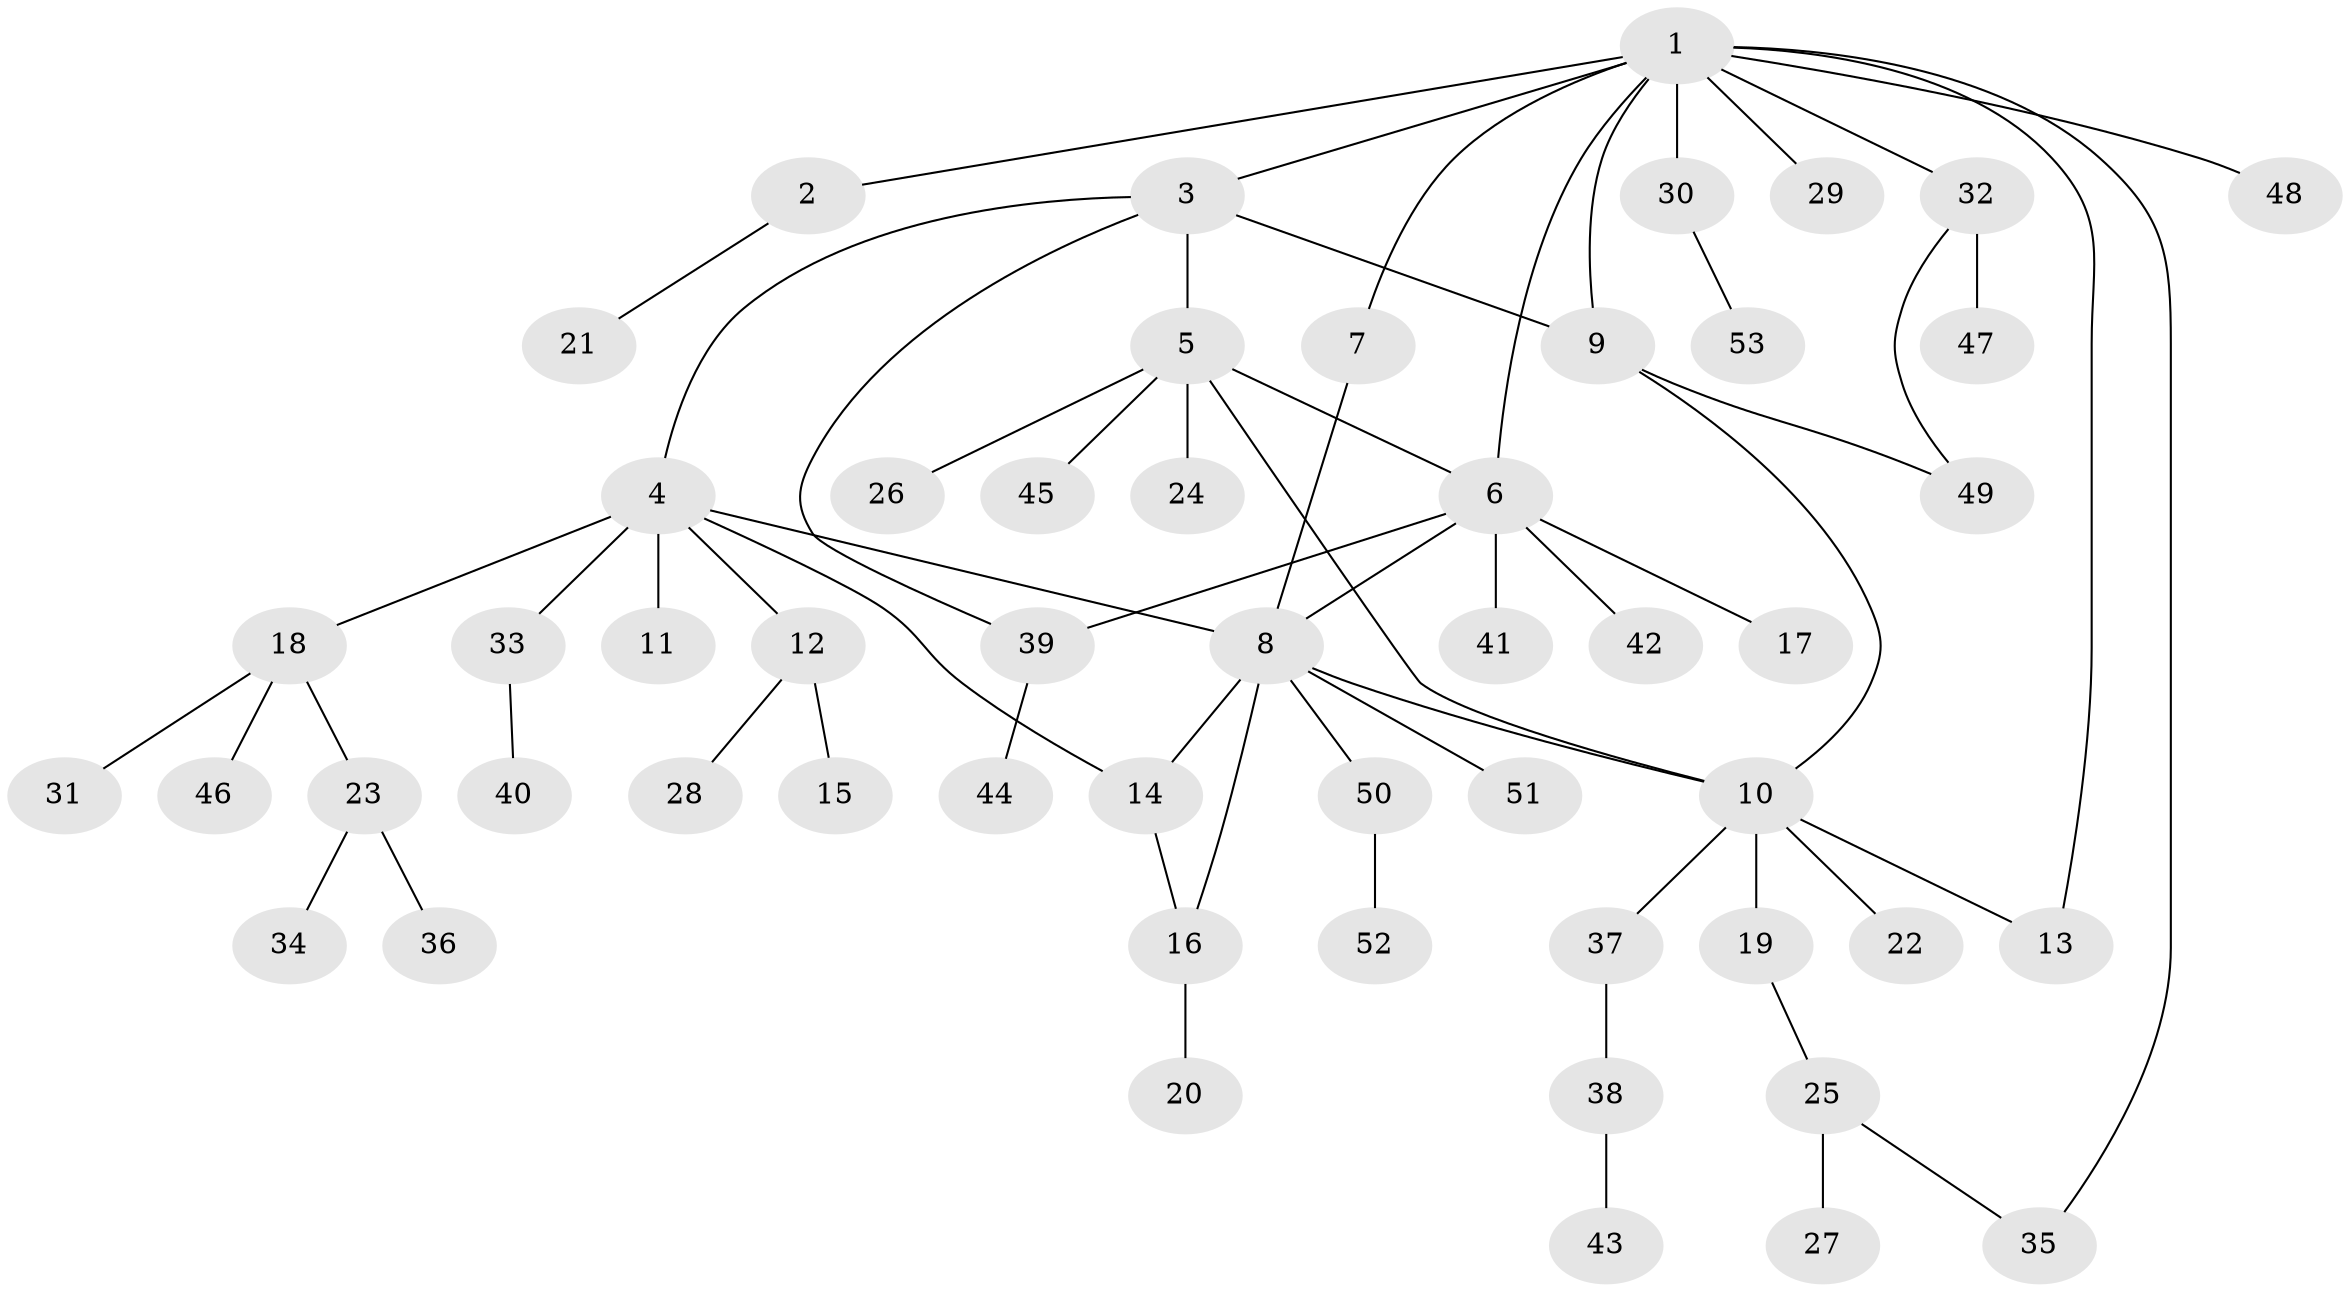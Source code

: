 // coarse degree distribution, {6: 0.07894736842105263, 3: 0.10526315789473684, 2: 0.2631578947368421, 1: 0.4473684210526316, 5: 0.02631578947368421, 9: 0.02631578947368421, 8: 0.02631578947368421, 7: 0.02631578947368421}
// Generated by graph-tools (version 1.1) at 2025/37/03/04/25 23:37:50]
// undirected, 53 vertices, 64 edges
graph export_dot {
  node [color=gray90,style=filled];
  1;
  2;
  3;
  4;
  5;
  6;
  7;
  8;
  9;
  10;
  11;
  12;
  13;
  14;
  15;
  16;
  17;
  18;
  19;
  20;
  21;
  22;
  23;
  24;
  25;
  26;
  27;
  28;
  29;
  30;
  31;
  32;
  33;
  34;
  35;
  36;
  37;
  38;
  39;
  40;
  41;
  42;
  43;
  44;
  45;
  46;
  47;
  48;
  49;
  50;
  51;
  52;
  53;
  1 -- 2;
  1 -- 3;
  1 -- 6;
  1 -- 7;
  1 -- 9;
  1 -- 13;
  1 -- 29;
  1 -- 30;
  1 -- 32;
  1 -- 35;
  1 -- 48;
  2 -- 21;
  3 -- 4;
  3 -- 5;
  3 -- 9;
  3 -- 39;
  4 -- 8;
  4 -- 11;
  4 -- 12;
  4 -- 14;
  4 -- 18;
  4 -- 33;
  5 -- 6;
  5 -- 10;
  5 -- 24;
  5 -- 26;
  5 -- 45;
  6 -- 8;
  6 -- 17;
  6 -- 39;
  6 -- 41;
  6 -- 42;
  7 -- 8;
  8 -- 10;
  8 -- 14;
  8 -- 16;
  8 -- 50;
  8 -- 51;
  9 -- 10;
  9 -- 49;
  10 -- 13;
  10 -- 19;
  10 -- 22;
  10 -- 37;
  12 -- 15;
  12 -- 28;
  14 -- 16;
  16 -- 20;
  18 -- 23;
  18 -- 31;
  18 -- 46;
  19 -- 25;
  23 -- 34;
  23 -- 36;
  25 -- 27;
  25 -- 35;
  30 -- 53;
  32 -- 47;
  32 -- 49;
  33 -- 40;
  37 -- 38;
  38 -- 43;
  39 -- 44;
  50 -- 52;
}
